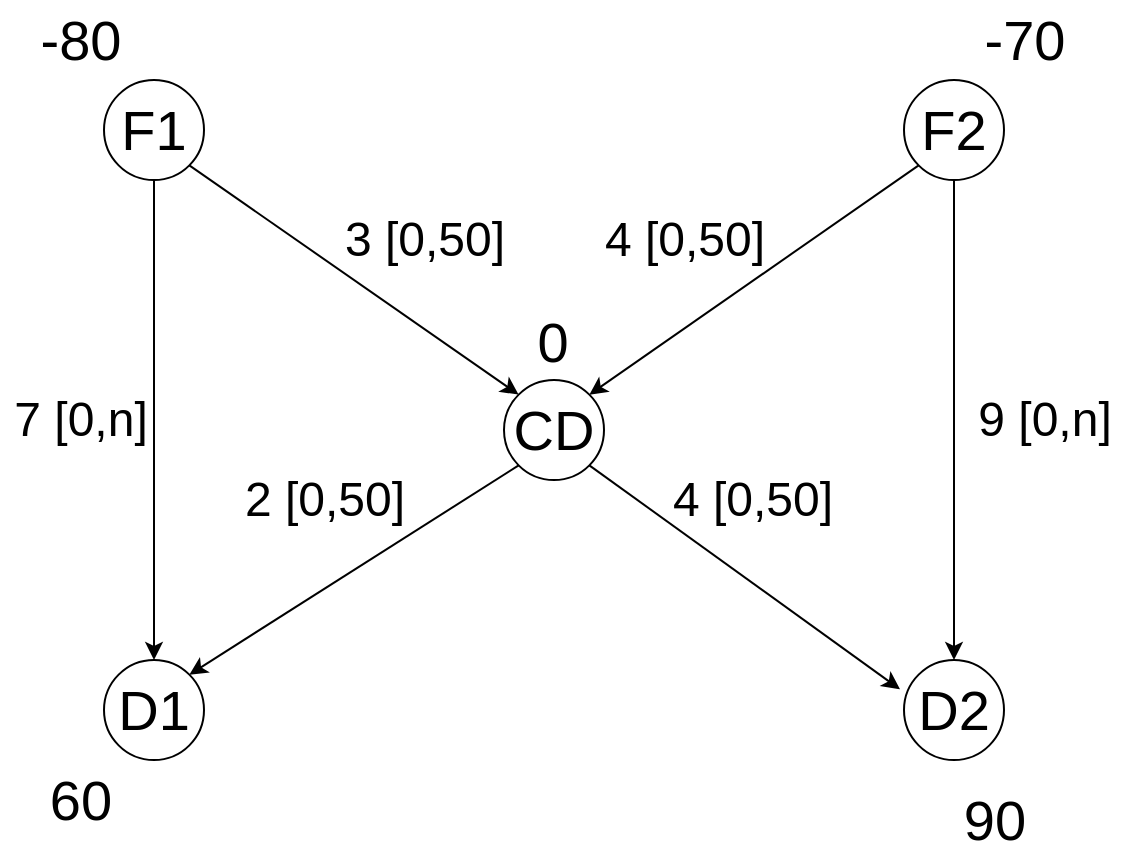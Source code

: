 <mxfile version="17.1.2" type="device"><diagram id="Hb_3Dj-zmjEr8MiE2pRp" name="Page-1"><mxGraphModel dx="1447" dy="767" grid="1" gridSize="10" guides="1" tooltips="1" connect="1" arrows="1" fold="1" page="1" pageScale="1" pageWidth="827" pageHeight="1169" math="0" shadow="0"><root><mxCell id="0"/><mxCell id="1" parent="0"/><mxCell id="m9QbJrGhKQ3BTon3Yn1s-10" style="edgeStyle=orthogonalEdgeStyle;rounded=0;orthogonalLoop=1;jettySize=auto;html=1;fontSize=36;" edge="1" parent="1" source="m9QbJrGhKQ3BTon3Yn1s-1" target="m9QbJrGhKQ3BTon3Yn1s-3"><mxGeometry relative="1" as="geometry"/></mxCell><mxCell id="m9QbJrGhKQ3BTon3Yn1s-1" value="&lt;font style=&quot;font-size: 28px&quot;&gt;F1&lt;/font&gt;" style="ellipse;whiteSpace=wrap;html=1;aspect=fixed;" vertex="1" parent="1"><mxGeometry x="130" y="190" width="50" height="50" as="geometry"/></mxCell><mxCell id="m9QbJrGhKQ3BTon3Yn1s-2" value="&lt;font style=&quot;font-size: 28px&quot;&gt;D2&lt;/font&gt;" style="ellipse;whiteSpace=wrap;html=1;aspect=fixed;" vertex="1" parent="1"><mxGeometry x="530" y="480" width="50" height="50" as="geometry"/></mxCell><mxCell id="m9QbJrGhKQ3BTon3Yn1s-3" value="&lt;font style=&quot;font-size: 28px&quot;&gt;D1&lt;/font&gt;" style="ellipse;whiteSpace=wrap;html=1;aspect=fixed;" vertex="1" parent="1"><mxGeometry x="130" y="480" width="50" height="50" as="geometry"/></mxCell><mxCell id="m9QbJrGhKQ3BTon3Yn1s-4" value="&lt;font style=&quot;font-size: 28px&quot;&gt;CD&lt;/font&gt;" style="ellipse;whiteSpace=wrap;html=1;aspect=fixed;" vertex="1" parent="1"><mxGeometry x="330" y="340" width="50" height="50" as="geometry"/></mxCell><mxCell id="m9QbJrGhKQ3BTon3Yn1s-13" style="edgeStyle=orthogonalEdgeStyle;rounded=0;orthogonalLoop=1;jettySize=auto;html=1;entryX=0.5;entryY=0;entryDx=0;entryDy=0;fontSize=24;" edge="1" parent="1" source="m9QbJrGhKQ3BTon3Yn1s-6" target="m9QbJrGhKQ3BTon3Yn1s-2"><mxGeometry relative="1" as="geometry"/></mxCell><mxCell id="m9QbJrGhKQ3BTon3Yn1s-6" value="&lt;font style=&quot;font-size: 28px&quot;&gt;F2&lt;/font&gt;" style="ellipse;whiteSpace=wrap;html=1;aspect=fixed;" vertex="1" parent="1"><mxGeometry x="530" y="190" width="50" height="50" as="geometry"/></mxCell><mxCell id="m9QbJrGhKQ3BTon3Yn1s-11" value="&lt;font style=&quot;font-size: 24px&quot;&gt;7 [0,n]&lt;/font&gt;" style="text;html=1;align=center;verticalAlign=middle;resizable=0;points=[];autosize=1;strokeColor=none;fillColor=none;fontSize=36;" vertex="1" parent="1"><mxGeometry x="78" y="330" width="80" height="50" as="geometry"/></mxCell><mxCell id="m9QbJrGhKQ3BTon3Yn1s-14" value="&lt;font style=&quot;font-size: 24px&quot;&gt;9 [0,n]&lt;/font&gt;" style="text;html=1;align=center;verticalAlign=middle;resizable=0;points=[];autosize=1;strokeColor=none;fillColor=none;fontSize=36;" vertex="1" parent="1"><mxGeometry x="560" y="330" width="80" height="50" as="geometry"/></mxCell><mxCell id="m9QbJrGhKQ3BTon3Yn1s-29" value="" style="endArrow=classic;html=1;rounded=0;fontSize=28;exitX=1;exitY=1;exitDx=0;exitDy=0;entryX=0;entryY=0;entryDx=0;entryDy=0;" edge="1" parent="1" source="m9QbJrGhKQ3BTon3Yn1s-1" target="m9QbJrGhKQ3BTon3Yn1s-4"><mxGeometry width="50" height="50" relative="1" as="geometry"><mxPoint x="220" y="260" as="sourcePoint"/><mxPoint x="330" y="350" as="targetPoint"/></mxGeometry></mxCell><mxCell id="m9QbJrGhKQ3BTon3Yn1s-31" value="" style="endArrow=classic;html=1;rounded=0;fontSize=28;exitX=0;exitY=1;exitDx=0;exitDy=0;entryX=1;entryY=0;entryDx=0;entryDy=0;" edge="1" parent="1" source="m9QbJrGhKQ3BTon3Yn1s-6" target="m9QbJrGhKQ3BTon3Yn1s-4"><mxGeometry width="50" height="50" relative="1" as="geometry"><mxPoint x="330" y="220" as="sourcePoint"/><mxPoint x="420" y="340" as="targetPoint"/></mxGeometry></mxCell><mxCell id="m9QbJrGhKQ3BTon3Yn1s-33" value="&lt;font style=&quot;font-size: 24px&quot;&gt;3 [0,50]&lt;/font&gt;" style="text;html=1;align=center;verticalAlign=middle;resizable=0;points=[];autosize=1;strokeColor=none;fillColor=none;fontSize=36;" vertex="1" parent="1"><mxGeometry x="240" y="240" width="100" height="50" as="geometry"/></mxCell><mxCell id="m9QbJrGhKQ3BTon3Yn1s-34" value="&lt;font style=&quot;font-size: 24px&quot;&gt;4 [0,50]&lt;/font&gt;" style="text;html=1;align=center;verticalAlign=middle;resizable=0;points=[];autosize=1;strokeColor=none;fillColor=none;fontSize=36;" vertex="1" parent="1"><mxGeometry x="370" y="240" width="100" height="50" as="geometry"/></mxCell><mxCell id="m9QbJrGhKQ3BTon3Yn1s-36" value="" style="endArrow=classic;html=1;rounded=0;fontSize=28;exitX=0;exitY=1;exitDx=0;exitDy=0;entryX=1;entryY=0;entryDx=0;entryDy=0;" edge="1" parent="1" source="m9QbJrGhKQ3BTon3Yn1s-4" target="m9QbJrGhKQ3BTon3Yn1s-3"><mxGeometry width="50" height="50" relative="1" as="geometry"><mxPoint x="207.678" y="389.998" as="sourcePoint"/><mxPoint x="372.322" y="504.642" as="targetPoint"/></mxGeometry></mxCell><mxCell id="m9QbJrGhKQ3BTon3Yn1s-37" value="" style="endArrow=classic;html=1;rounded=0;fontSize=28;entryX=-0.04;entryY=0.293;entryDx=0;entryDy=0;entryPerimeter=0;exitX=1;exitY=1;exitDx=0;exitDy=0;" edge="1" parent="1" source="m9QbJrGhKQ3BTon3Yn1s-4" target="m9QbJrGhKQ3BTon3Yn1s-2"><mxGeometry width="50" height="50" relative="1" as="geometry"><mxPoint x="380" y="390" as="sourcePoint"/><mxPoint x="530" y="500" as="targetPoint"/></mxGeometry></mxCell><mxCell id="m9QbJrGhKQ3BTon3Yn1s-38" value="&lt;font style=&quot;font-size: 24px&quot;&gt;4 [0,50]&lt;/font&gt;" style="text;html=1;align=center;verticalAlign=middle;resizable=0;points=[];autosize=1;strokeColor=none;fillColor=none;fontSize=36;" vertex="1" parent="1"><mxGeometry x="404" y="370" width="100" height="50" as="geometry"/></mxCell><mxCell id="m9QbJrGhKQ3BTon3Yn1s-39" value="&lt;font style=&quot;font-size: 24px&quot;&gt;2 [0,50]&lt;/font&gt;" style="text;html=1;align=center;verticalAlign=middle;resizable=0;points=[];autosize=1;strokeColor=none;fillColor=none;fontSize=36;" vertex="1" parent="1"><mxGeometry x="190" y="370" width="100" height="50" as="geometry"/></mxCell><mxCell id="m9QbJrGhKQ3BTon3Yn1s-40" value="-80" style="text;html=1;align=center;verticalAlign=middle;resizable=0;points=[];autosize=1;strokeColor=none;fillColor=none;fontSize=28;" vertex="1" parent="1"><mxGeometry x="88" y="150" width="60" height="40" as="geometry"/></mxCell><mxCell id="m9QbJrGhKQ3BTon3Yn1s-41" value="-70" style="text;html=1;align=center;verticalAlign=middle;resizable=0;points=[];autosize=1;strokeColor=none;fillColor=none;fontSize=28;" vertex="1" parent="1"><mxGeometry x="560" y="150" width="60" height="40" as="geometry"/></mxCell><mxCell id="m9QbJrGhKQ3BTon3Yn1s-42" value="60" style="text;html=1;align=center;verticalAlign=middle;resizable=0;points=[];autosize=1;strokeColor=none;fillColor=none;fontSize=28;" vertex="1" parent="1"><mxGeometry x="93" y="530" width="50" height="40" as="geometry"/></mxCell><mxCell id="m9QbJrGhKQ3BTon3Yn1s-43" value="90" style="text;html=1;align=center;verticalAlign=middle;resizable=0;points=[];autosize=1;strokeColor=none;fillColor=none;fontSize=28;" vertex="1" parent="1"><mxGeometry x="550" y="540" width="50" height="40" as="geometry"/></mxCell><mxCell id="m9QbJrGhKQ3BTon3Yn1s-44" value="0" style="text;html=1;align=center;verticalAlign=middle;resizable=0;points=[];autosize=1;strokeColor=none;fillColor=none;fontSize=28;" vertex="1" parent="1"><mxGeometry x="339" y="301" width="30" height="40" as="geometry"/></mxCell></root></mxGraphModel></diagram></mxfile>